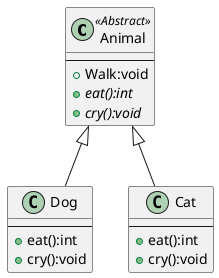 """@startuml
left to right direction
class 会社{}
class 社員{}
会社 --> 社員:雇う"""
' 会社 "0..1" ---- "*" 社員
' note top of 会社:雇用者
' note top of 社員:従業員
' @enduml
"@startuml
left to right direction
会員リスト o-- 会員
note right of 会員リスト
会員クラスがなくて成り立つ
end note
@enduml"

' @startuml
' left to right direction
' パソコン"1" *-- ハードディスク
"note right of パソコン
ハードディスクがないと成り立ちません。
end note
会社 o-- 社員 
社員 *-- 社員証
@enduml"

"@startuml
left to right direction
注文<.. 注文管理
note top of 注文管理
注文管理が注文のメソッドもしくは属性を呼び出している
end note
@enduml"

"@startuml
left to right direction
class 社員{
- 社員ID
- 社員名
---
+ 社員ID設定（社員ID:int）:void
+ 社員ID取得（）:int
+ 社員名設定（社員名:String）:void
+ 社員名取得（）:String
}
class 技術社員{
- プロジェクト名:String
---
+ プロジェクト名設定（プロジェクト名:String）:void
+ プロジェクト名取得（）:String
}
class 営業社員{
- 担当地域名:String
---
+ 担当地域名設定（プロジェクト名:String）:void
+ 担当地域名取得（）:String
}
' 社員<|--down- 技術社員
' 社員<|--down- 営業社員
技術社員 --|>社員
営業社員 --|>社員

@enduml"

@startuml
class Animal <<Abstract>>{
---
+ Walk:void
+ {abstract} eat():int
+ {abstract} cry():void
}
class Dog {
---
+ eat():int
+ cry():void
}
class Cat {
---
+ eat():int
+ cry():void
}
Animal <|-down- Dog
Animal <|-down- Cat
@enduml

@startuml
left to right direction
object "<u>空車リスト2: 空車リスト</u>" as k2 {
日付 = 2023/4/27
}
object "<u>空車リスト1: 空車リスト</u>" as k1 {
日付
}
object "<u>車情報1: 車</u>" as car1 {
管理番号=5
車種
貸出料金 = 15000
}
object "<u>車情報2: 車</u>" as car2 {
管理番号=6
車種
貸出料金
}
k1 -- car1
k1 -- car2
k2 -- car1
@enduml